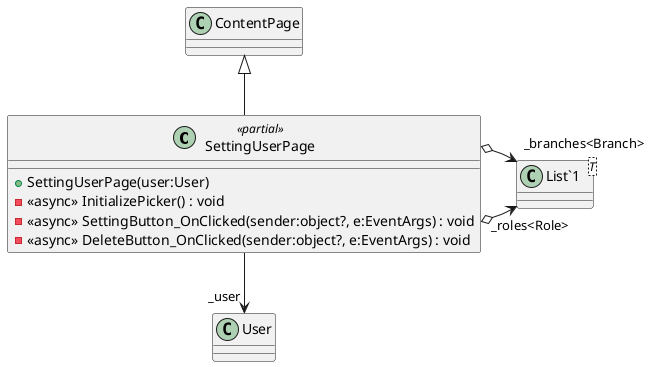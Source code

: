 @startuml
class SettingUserPage <<partial>> {
    + SettingUserPage(user:User)
    - <<async>> InitializePicker() : void
    - <<async>> SettingButton_OnClicked(sender:object?, e:EventArgs) : void
    - <<async>> DeleteButton_OnClicked(sender:object?, e:EventArgs) : void
}
class "List`1"<T> {
}
ContentPage <|-- SettingUserPage
SettingUserPage --> "_user" User
SettingUserPage o-> "_roles<Role>" "List`1"
SettingUserPage o-> "_branches<Branch>" "List`1"
@enduml
